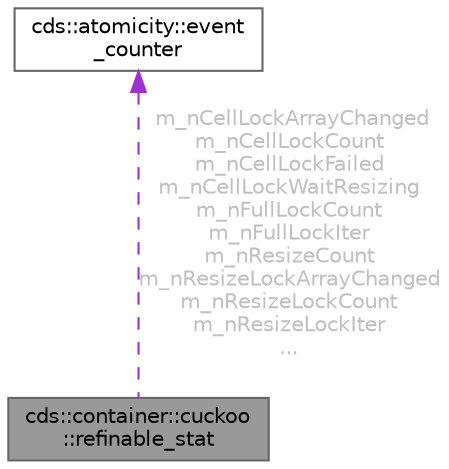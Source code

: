 digraph "cds::container::cuckoo::refinable_stat"
{
 // LATEX_PDF_SIZE
  bgcolor="transparent";
  edge [fontname=Helvetica,fontsize=10,labelfontname=Helvetica,labelfontsize=10];
  node [fontname=Helvetica,fontsize=10,shape=box,height=0.2,width=0.4];
  Node1 [id="Node000001",label="cds::container::cuckoo\l::refinable_stat",height=0.2,width=0.4,color="gray40", fillcolor="grey60", style="filled", fontcolor="black",tooltip="Internal statistics for refinable mutex policy"];
  Node2 -> Node1 [id="edge1_Node000001_Node000002",dir="back",color="darkorchid3",style="dashed",tooltip=" ",label=" m_nCellLockArrayChanged\nm_nCellLockCount\nm_nCellLockFailed\nm_nCellLockWaitResizing\nm_nFullLockCount\nm_nFullLockIter\nm_nResizeCount\nm_nResizeLockArrayChanged\nm_nResizeLockCount\nm_nResizeLockIter\n...",fontcolor="grey" ];
  Node2 [id="Node000002",label="cds::atomicity::event\l_counter",height=0.2,width=0.4,color="gray40", fillcolor="white", style="filled",URL="$classcds_1_1atomicity_1_1event__counter.html",tooltip="Atomic event counter."];
}

